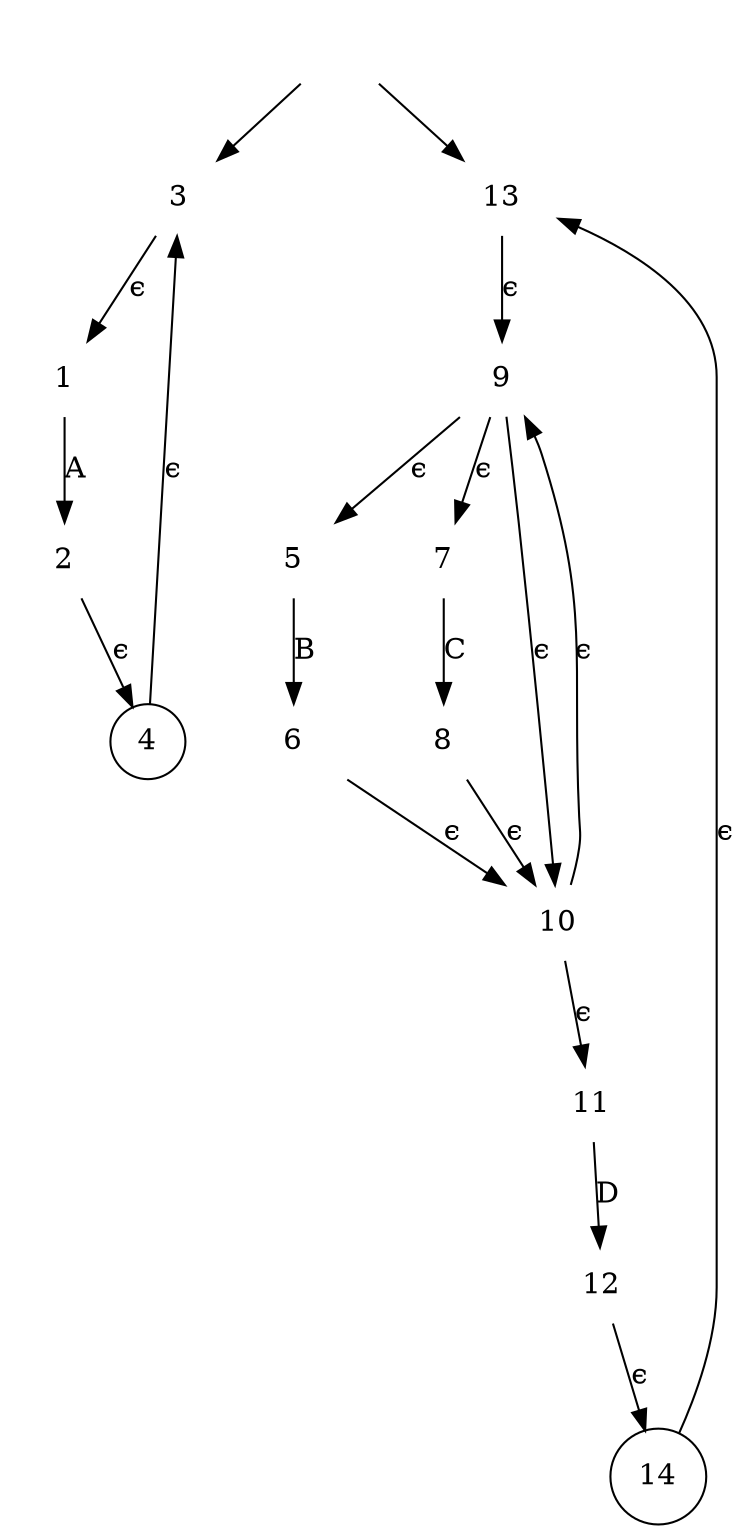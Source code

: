 digraph nfa {
	Start [label="" shape=none]
	1 [label=1 shape=plaintext]
	2 [label=2 shape=plaintext]
	3 [label=3 shape=plaintext]
	4 [label=4 shape=circle]
	5 [label=5 shape=plaintext]
	6 [label=6 shape=plaintext]
	7 [label=7 shape=plaintext]
	8 [label=8 shape=plaintext]
	9 [label=9 shape=plaintext]
	10 [label=10 shape=plaintext]
	11 [label=11 shape=plaintext]
	12 [label=12 shape=plaintext]
	13 [label=13 shape=plaintext]
	14 [label=14 shape=circle]
	Start -> 3
	Start -> 13
	3 -> 1 [label="ϵ"]
	1 -> 2 [label=A]
	2 -> 4 [label="ϵ"]
	4 -> 3 [label="ϵ"]
	13 -> 9 [label="ϵ"]
	9 -> 10 [label="ϵ"]
	9 -> 5 [label="ϵ"]
	9 -> 7 [label="ϵ"]
	5 -> 6 [label=B]
	7 -> 8 [label=C]
	6 -> 10 [label="ϵ"]
	8 -> 10 [label="ϵ"]
	10 -> 9 [label="ϵ"]
	10 -> 11 [label="ϵ"]
	11 -> 12 [label=D]
	12 -> 14 [label="ϵ"]
	14 -> 13 [label="ϵ"]
}
